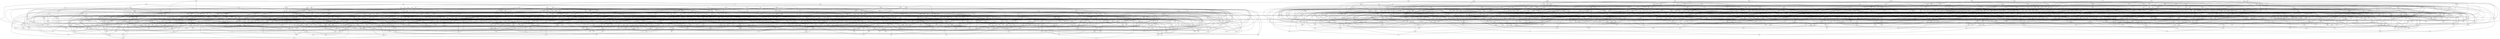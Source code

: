 graph {
  tcz -- pxv;
  tcz -- krd;
  tcz -- hrx;
  tcz -- pjb;
  mhp -- xpt;
  mhp -- xsf;
  mhp -- vpm;
  mhp -- djh;
  mhp -- vkv;
  mhp -- csf;
  bzl -- bdh;
  bzl -- bsf;
  bzl -- ght;
  bzl -- fgk;
  bzl -- fvv;
  btv -- jcg;
  btv -- csq;
  btv -- bjv;
  btv -- xbh;
  dtq -- cgf;
  dtq -- ktq;
  dtq -- ksn;
  dtq -- qtx;
  fzc -- rjs;
  fzc -- mxz;
  fzc -- hfn;
  fzc -- cbd;
  fzc -- dhm;
  hlk -- bvp;
  hlk -- gnj;
  hlk -- dqv;
  hlk -- mpd;
  gfx -- lhx;
  gfx -- xzc;
  gfx -- cfc;
  gfx -- hkp;
  vhs -- djx;
  vhs -- zfs;
  vhs -- njz;
  vhs -- lrf;
  bgm -- fmf;
  bgm -- xpk;
  bgm -- kvd;
  bgm -- nhz;
  bgm -- zpj;
  snt -- khj;
  snt -- tlq;
  snt -- hhq;
  snt -- cxn;
  snt -- cnt;
  snt -- djv;
  qsq -- mtg;
  qsq -- jhm;
  qsq -- qrq;
  qsq -- jcd;
  jnj -- znc;
  jnj -- plv;
  jnj -- xpt;
  jnj -- kpq;
  hsx -- pct;
  hsx -- rpm;
  hsx -- vgl;
  hsx -- rfm;
  hsx -- mmx;
  pzp -- jmq;
  pzp -- vgd;
  pzp -- kjc;
  pzp -- snq;
  pzp -- lxr;
  pzp -- ccx;
  zqf -- tpk;
  zqf -- bvn;
  zqf -- vgb;
  zqf -- crd;
  zqf -- lgl;
  zqf -- ncr;
  phs -- bvp;
  phs -- bkq;
  phs -- qbb;
  phs -- hjb;
  kzn -- hmj;
  kzn -- hbf;
  kzn -- kkm;
  kzn -- bxd;
  zll -- qqv;
  zll -- pdz;
  zll -- xrj;
  zll -- vns;
  bnn -- frf;
  bnn -- jks;
  bnn -- kds;
  bnn -- kqb;
  bnn -- hxj;
  czv -- ztc;
  czv -- pvm;
  czv -- pjs;
  czv -- hlg;
  hrr -- chs;
  hrr -- qlh;
  hrr -- dmd;
  hrr -- fpc;
  hrr -- dml;
  llb -- mxg;
  llb -- fsm;
  llb -- lxn;
  llb -- bld;
  tmd -- cvm;
  tmd -- jcv;
  tmd -- qkt;
  tmd -- vkb;
  lqd -- cff;
  lqd -- qxd;
  lqd -- gqt;
  lqd -- mkr;
  xdq -- fhz;
  xdq -- ssx;
  xdq -- cff;
  xdq -- ztp;
  xdq -- hvk;
  fhz -- lqg;
  fhz -- bzz;
  fhz -- rpp;
  fhz -- ngn;
  gkq -- pfd;
  gkq -- xrq;
  gkq -- qbl;
  gkq -- frs;
  gkq -- kqh;
  gkq -- vns;
  jsr -- rmp;
  jsr -- vgs;
  jsr -- glj;
  jsr -- jmx;
  nqq -- lmc;
  nqq -- zfv;
  nqq -- vhr;
  nqq -- gqs;
  nqq -- jnp;
  nqq -- qvr;
  qlx -- tgp;
  qlx -- dvk;
  qlx -- xgx;
  qlx -- khb;
  qlx -- zxx;
  pgk -- vdj;
  pgk -- xkv;
  pgk -- nll;
  pgk -- qmf;
  cxr -- bsh;
  cxr -- vcb;
  cxr -- cvs;
  cxr -- lbt;
  vxf -- dkl;
  vxf -- ggq;
  vxf -- dqd;
  vxf -- vhc;
  vxf -- hvb;
  frf -- bbb;
  frf -- fpr;
  frf -- kxr;
  mkc -- jxd;
  mkc -- hqp;
  mkc -- qqr;
  mkc -- mlv;
  mkc -- gxv;
  mkc -- zdk;
  tpk -- bkm;
  tpk -- fdl;
  tpk -- lfv;
  hxq -- hhq;
  hxq -- ftl;
  hxq -- vmf;
  hxq -- kkp;
  qss -- gss;
  qss -- slv;
  qss -- ptk;
  qss -- jts;
  gpb -- zfl;
  gpb -- mfh;
  gpb -- mmx;
  gpb -- gcd;
  gcs -- ggq;
  gcs -- fvk;
  gcs -- bfb;
  gcs -- tvz;
  pxx -- vpp;
  pxx -- bvm;
  pxx -- qtg;
  pxx -- qkf;
  pxx -- zqg;
  jrg -- gbc;
  jrg -- nsb;
  jrg -- dgm;
  jrg -- xjc;
  mdx -- jln;
  mdx -- gkd;
  mdx -- jkx;
  mdx -- qqt;
  cqd -- frn;
  cqd -- blt;
  cqd -- knh;
  cqd -- mvz;
  rtb -- mqx;
  rtb -- mqj;
  rtb -- mzq;
  rtb -- jcs;
  dxz -- mnc;
  dxz -- ndq;
  dxz -- tjx;
  dxz -- rhc;
  dxz -- kzp;
  fbv -- gss;
  fbv -- tfq;
  fbv -- npv;
  fbv -- ftn;
  ckp -- nqh;
  ckp -- mnk;
  ckp -- sgs;
  ckp -- ljk;
  ckp -- bvg;
  qbf -- ddx;
  qbf -- vkd;
  qbf -- ncg;
  qbf -- jxx;
  jmq -- mxc;
  jmq -- ncd;
  jmq -- knd;
  jmq -- tjb;
  bcv -- zjx;
  bcv -- vxd;
  bcv -- lgj;
  bcv -- npg;
  zgx -- zmm;
  zgx -- mht;
  zgx -- gmv;
  zgx -- zgn;
  jrz -- msm;
  jrz -- tgp;
  jrz -- pqm;
  jrz -- vmv;
  jrz -- ffg;
  mbn -- zkp;
  mbn -- brp;
  mbn -- mtf;
  mbn -- hlg;
  nnr -- jcg;
  nnr -- rhs;
  nnr -- cvg;
  nnr -- rdj;
  qkn -- nhm;
  qkn -- ccv;
  qkn -- jsj;
  qkn -- qhq;
  hmj -- tqs;
  hmj -- gjv;
  hmj -- pkl;
  bvp -- ccv;
  bvp -- qtp;
  chs -- rgl;
  chs -- gzl;
  chs -- gqs;
  kbf -- nlm;
  kbf -- rjl;
  kbf -- gnj;
  kbf -- jkv;
  jln -- blc;
  jln -- qqt;
  jln -- pcb;
  vhz -- bvb;
  vhz -- tbj;
  vhz -- qkt;
  vhz -- fvv;
  vvm -- lgp;
  vvm -- vtn;
  vvm -- qkt;
  vvm -- djc;
  bmc -- xgv;
  bmc -- ksn;
  bmc -- jjv;
  bmc -- hdl;
  gbc -- rbr;
  gbc -- ggh;
  gbc -- qdt;
  djx -- mxg;
  djx -- vql;
  djx -- ptp;
  djx -- nbv;
  jkt -- hdk;
  jkt -- hvq;
  jkt -- qvx;
  jkt -- kcq;
  ldz -- cfj;
  ldz -- mfs;
  ldz -- knp;
  ldz -- mpn;
  ghp -- zkj;
  ghp -- vfv;
  ghp -- ppr;
  ghp -- hgd;
  ghp -- tcl;
  jsf -- jxd;
  jsf -- slv;
  jsf -- nnl;
  jsf -- sdz;
  jsf -- lnp;
  crn -- vfx;
  crn -- glj;
  crn -- kmk;
  crn -- mps;
  qpp -- zdx;
  qpp -- pzg;
  qpp -- msm;
  qpp -- kkp;
  gsx -- bhk;
  gsx -- mfh;
  gsx -- tjl;
  gsx -- jqq;
  btp -- nml;
  btp -- bbr;
  btp -- bvm;
  btp -- kgl;
  dpq -- fdc;
  dpq -- zzs;
  dpq -- slt;
  dpq -- jph;
  zmb -- ddx;
  zmb -- knb;
  zmb -- ncg;
  zmb -- gfz;
  zmb -- kpq;
  zmb -- gxl;
  kfc -- nlr;
  kfc -- msm;
  kfc -- ffg;
  kfc -- xrj;
  ngc -- ddx;
  ngc -- xzn;
  ngc -- ztj;
  ngc -- mgg;
  mcb -- jxp;
  mcb -- fjp;
  mcb -- bgb;
  mcb -- csf;
  mcb -- jxx;
  cbk -- qjr;
  cbk -- ksn;
  cbk -- hkt;
  cbk -- mpn;
  gdx -- pdp;
  gdx -- jhm;
  gdx -- qbz;
  gdx -- rxl;
  gdx -- ljk;
  ppm -- zrn;
  ppm -- zqx;
  ppm -- gxb;
  ppm -- cbj;
  ntn -- cxk;
  ntn -- jns;
  ntn -- fjp;
  ntn -- fjx;
  gfb -- kgc;
  gfb -- zdb;
  gfb -- chk;
  gfb -- lgl;
  mpt -- vcl;
  mpt -- qcl;
  mpt -- hkp;
  mpt -- qgm;
  lqg -- fzn;
  lqg -- qvp;
  lqg -- hmx;
  hxh -- sdq;
  hxh -- xdb;
  hxh -- rgz;
  hxh -- nxx;
  mhj -- pbb;
  mhj -- zfl;
  mhj -- gzx;
  mhj -- csl;
  bmq -- lgn;
  bmq -- qlj;
  bmq -- vls;
  bmq -- vns;
  pbx -- rpp;
  pbx -- qxd;
  pbx -- ccv;
  pbx -- mmx;
  bhk -- vjk;
  bhk -- jfg;
  bhk -- bqv;
  bhk -- xph;
  bhk -- mpd;
  bhk -- bzm;
  fzn -- bll;
  fzn -- fkc;
  fzn -- fmv;
  bgt -- gvf;
  bgt -- hkf;
  bgt -- vrk;
  bgt -- kzj;
  hrc -- rtd;
  hrc -- nck;
  hrc -- jkn;
  hrc -- lfq;
  hrc -- pfc;
  nbt -- sgc;
  nbt -- dzd;
  nbt -- rgf;
  nbt -- kzj;
  cpv -- bmx;
  cpv -- hzh;
  cpv -- mfh;
  cpv -- fkc;
  cpv -- qtv;
  pfd -- mcm;
  pfd -- dxk;
  pfd -- vsz;
  qll -- xhd;
  qll -- flf;
  qll -- dsd;
  qll -- hmv;
  bll -- ltr;
  bll -- xtz;
  bll -- fqj;
  bll -- xjd;
  tnz -- lxf;
  tnz -- kxk;
  tnz -- pzh;
  tnz -- pnc;
  hbf -- hbn;
  hbf -- rgc;
  hbf -- fkf;
  mnp -- hbg;
  mnp -- hsg;
  mnp -- pbs;
  mnp -- fqr;
  mnp -- gkj;
  sgc -- grj;
  sgc -- zjn;
  sgc -- cml;
  vmq -- hnz;
  vmq -- cxp;
  vmq -- trs;
  vmq -- zth;
  drz -- slp;
  drz -- tbf;
  drz -- gmh;
  drz -- fff;
  xxq -- cbx;
  xxq -- ddh;
  xxq -- hqq;
  xxq -- dzg;
  rjv -- glh;
  rjv -- bvn;
  rjv -- kfr;
  rjv -- xzx;
  zxj -- gzl;
  zxj -- qsr;
  zxj -- dvm;
  zxj -- vgf;
  zxj -- lzr;
  sck -- vjk;
  sck -- qqf;
  sck -- pmp;
  sck -- hqq;
  ltg -- vql;
  ltg -- flf;
  ltg -- jsj;
  ltg -- pvm;
  qfx -- hhq;
  qfx -- xxc;
  qfx -- kxp;
  qfx -- ngv;
  mnc -- gqn;
  mnc -- ghm;
  mnc -- qzx;
  mnc -- hlg;
  gbq -- htt;
  gbq -- fqv;
  gbq -- tdd;
  gbq -- mjt;
  xmx -- pqc;
  xmx -- khg;
  xmx -- nkk;
  xmx -- ksk;
  fzp -- vhr;
  fzp -- vfc;
  fzp -- cvg;
  fzp -- lzh;
  pxv -- mlm;
  pxv -- mtz;
  pxv -- mlj;
  cmz -- qdg;
  cmz -- rgp;
  cmz -- rjl;
  cmz -- hgs;
  cmz -- fjn;
  lfj -- zxh;
  lfj -- pzg;
  lfj -- qdr;
  lfj -- tqj;
  lfj -- bkx;
  rbl -- xld;
  rbl -- nhm;
  rbl -- gmq;
  rbl -- qhp;
  rbl -- mdl;
  mrh -- pns;
  mrh -- ghr;
  mrh -- gqb;
  mrh -- npg;
  ghs -- rvx;
  ghs -- bql;
  ghs -- nkj;
  ghs -- kpp;
  ghs -- rdj;
  ghs -- rts;
  vzs -- xsf;
  vzs -- mdl;
  vzs -- xnj;
  vzs -- pxr;
  glr -- lhx;
  glr -- lpj;
  glr -- vgl;
  glr -- bzm;
  fnx -- kpf;
  fnx -- qzf;
  fnx -- dmf;
  fnx -- zmq;
  sbr -- lkr;
  sbr -- lzn;
  sbr -- pzh;
  sbr -- xjr;
  mtg -- gss;
  mtg -- pgx;
  mtg -- kxp;
  rgl -- rlj;
  rgl -- pqp;
  rgl -- zhl;
  jxd -- dqp;
  jxd -- fhd;
  cgf -- zfl;
  cgf -- dfv;
  cgf -- kzp;
  kgc -- vjn;
  kgc -- tts;
  kgc -- jph;
  dcl -- bql;
  dcl -- zfr;
  dcl -- cfc;
  dcl -- xrd;
  mxg -- zvf;
  mxg -- zlq;
  lxg -- tvs;
  lxg -- dsl;
  lxg -- djh;
  lxg -- cqh;
  lxg -- kjq;
  fjf -- kbt;
  fjf -- lzj;
  fjf -- slf;
  fjf -- hvk;
  tch -- lkr;
  tch -- dxv;
  tch -- vqs;
  tch -- zdt;
  vlf -- cmq;
  vlf -- fjz;
  vlf -- tfk;
  vlf -- bnl;
  grb -- sdd;
  grb -- pkv;
  grb -- txt;
  grb -- flc;
  glh -- szp;
  glh -- gvx;
  glh -- dgh;
  glh -- xmq;
  glh -- vvd;
  xqg -- tfq;
  xqg -- nsk;
  xqg -- hqp;
  xqg -- pnf;
  vgd -- lmc;
  vgd -- lnd;
  vgd -- zvd;
  vgd -- sjd;
  vgd -- txt;
  vgd -- djp;
  vgd -- zdc;
  zpd -- zxh;
  zpd -- rgg;
  zpd -- fvk;
  zpd -- bnd;
  vfx -- gzg;
  vfx -- mrx;
  vfx -- nbv;
  vfx -- ndd;
  khj -- zfh;
  khj -- qfb;
  khj -- cjr;
  khj -- bfv;
  grr -- pmj;
  grr -- clb;
  grr -- zmq;
  grr -- fqs;
  fql -- hcd;
  fql -- rnt;
  fql -- tmt;
  fql -- jtl;
  plj -- tnt;
  plj -- fvv;
  plj -- zkv;
  plj -- trk;
  bvn -- bgp;
  bvn -- tfj;
  slp -- zds;
  slp -- cqh;
  slp -- vgq;
  khf -- qbh;
  khf -- mlm;
  khf -- xqh;
  khf -- kxk;
  ttl -- xbd;
  ttl -- mtb;
  ttl -- xng;
  ttl -- ggl;
  ttl -- nkj;
  ttl -- zgq;
  ttl -- hmx;
  kvq -- zfl;
  kvq -- htq;
  kvq -- fqx;
  kvq -- qgm;
  nps -- fcl;
  nps -- ccl;
  nps -- qgg;
  nps -- mlk;
  bkk -- cdf;
  bkk -- knj;
  bkk -- zmq;
  bkk -- btk;
  ftv -- knd;
  ftv -- jdt;
  ftv -- jcr;
  ftv -- jhc;
  gcb -- dnj;
  gcb -- mlz;
  gcb -- xrc;
  gcb -- lfm;
  rbc -- qsr;
  rbc -- qgt;
  rbc -- sjd;
  rbc -- mjp;
  rbc -- vnl;
  pbb -- rph;
  pbb -- fgf;
  pbb -- tql;
  trz -- hlc;
  trz -- snr;
  trz -- rxl;
  trz -- mbg;
  gss -- lbt;
  ssx -- lkj;
  ssx -- sdp;
  ssx -- xsj;
  ssx -- gqb;
  gjb -- vjp;
  gjb -- xkk;
  gjb -- rvx;
  gjb -- jxk;
  gjb -- fjx;
  kxd -- hgq;
  kxd -- bpq;
  kxd -- pbz;
  kxd -- zrb;
  tjr -- xsx;
  tjr -- pgn;
  tjr -- dfd;
  tjr -- sql;
  pms -- cts;
  pms -- qsr;
  pms -- zvf;
  pms -- bgd;
  pms -- tcc;
  cmq -- dfz;
  cmq -- bfk;
  cmq -- nhb;
  ftr -- vsh;
  ftr -- fqh;
  ftr -- qtx;
  ftr -- vgq;
  ftr -- ljf;
  gdf -- rtd;
  gdf -- jks;
  gdf -- cpc;
  gdf -- tlg;
  gdf -- jcs;
  ddx -- bxl;
  ddx -- pkv;
  ddx -- xql;
  ddx -- jrt;
  pmj -- dxk;
  pmj -- bfd;
  pmj -- jdg;
  pbh -- lnn;
  pbh -- zhx;
  pbh -- hxf;
  pbh -- bft;
  tsz -- rtd;
  tsz -- vln;
  tsz -- fgk;
  tsz -- dpz;
  tsz -- ggg;
  hjl -- xrq;
  hjl -- bjd;
  hjl -- ckg;
  hjl -- frs;
  kkh -- ptk;
  kkh -- tfc;
  kkh -- vhc;
  kkh -- xqr;
  lnn -- fhh;
  lnn -- jsm;
  lnn -- hxj;
  kjp -- vmf;
  kjp -- dzf;
  kjp -- cdf;
  kjp -- pgn;
  kjp -- prz;
  kjp -- vtn;
  kjp -- mzx;
  hgq -- xxg;
  hgq -- hjh;
  hgq -- xvv;
  hgq -- jqj;
  hgq -- jmm;
  dkl -- gbt;
  dkl -- jcv;
  dkl -- dgc;
  cxk -- pvq;
  cxk -- dsd;
  cxk -- bqh;
  vrf -- cdf;
  vrf -- cph;
  vrf -- jph;
  vrf -- jts;
  khq -- xxg;
  khq -- jsm;
  khq -- fgt;
  khq -- kcb;
  hbn -- crm;
  hbn -- tjx;
  hbn -- gqs;
  hbn -- ntr;
  jxb -- ztj;
  jxb -- ntt;
  jxb -- cqh;
  jxb -- zgn;
  xhd -- ggn;
  xhd -- gbx;
  xhd -- xpj;
  xhd -- vnl;
  gvn -- ndq;
  gvn -- fcl;
  gvn -- vpm;
  gvn -- flc;
  qcm -- qzm;
  qcm -- jcl;
  qcm -- brv;
  qcm -- rgd;
  fmf -- vsh;
  fmf -- rrb;
  fmf -- qhp;
  jjd -- srl;
  jjd -- gvx;
  jjd -- fqr;
  jjd -- qhv;
  qbh -- mpp;
  qbh -- kqh;
  qbh -- vls;
  qbh -- npx;
  qbh -- rrh;
  vtb -- jcz;
  vtb -- kqp;
  vtb -- slt;
  vtb -- vrb;
  zrn -- zdx;
  zrn -- hkc;
  zrn -- qgv;
  zrn -- fvv;
  lbg -- xgv;
  lbg -- hvf;
  lbg -- rdj;
  lbg -- csf;
  rfd -- hhq;
  rfd -- vmv;
  rfd -- dqp;
  rfd -- vrr;
  gts -- lgp;
  gts -- vkr;
  gts -- fgk;
  gts -- zpn;
  vjp -- dvm;
  vjp -- jrr;
  vjp -- mtb;
  ggq -- fpr;
  ggq -- bqb;
  szp -- nrr;
  szp -- lqk;
  szp -- sgs;
  zfl -- qzx;
  zfl -- qxd;
  zfl -- cgq;
  zfl -- jxk;
  zfl -- njz;
  zfl -- fkh;
  plm -- lkf;
  plm -- qlh;
  plm -- jrr;
  plm -- tkx;
  plm -- dvn;
  plm -- mks;
  gqh -- pvq;
  gqh -- grq;
  gqh -- nrc;
  gqh -- snb;
  pfk -- hfn;
  pfk -- kxp;
  pfk -- xjc;
  pfk -- qqt;
  pfk -- xhv;
  cff -- lkf;
  cff -- kkl;
  cff -- klt;
  cff -- kmk;
  dbb -- nrr;
  dbb -- tnt;
  dbb -- blf;
  dbb -- nmk;
  bxl -- rgc;
  bxl -- rpm;
  bxl -- mhc;
  bsh -- jcz;
  bsh -- sdq;
  bsh -- dgh;
  bsh -- vns;
  bsh -- tpj;
  vjk -- gzl;
  vjk -- mjb;
  rlj -- lrr;
  rlj -- tjb;
  rlj -- zmm;
  rlj -- mps;
  ztc -- zrx;
  ztc -- bql;
  ztc -- hks;
  cbx -- nml;
  cbx -- csc;
  cbx -- xjc;
  cbx -- djr;
  lpg -- nrg;
  lpg -- fvb;
  lpg -- psr;
  lpg -- jmm;
  lpg -- pqb;
  lfs -- pns;
  lfs -- dvm;
  lfs -- ptp;
  lfs -- vch;
  zjb -- fnm;
  zjb -- jcl;
  zjb -- hks;
  zjb -- slq;
  rph -- hnz;
  rph -- sdd;
  rph -- xph;
  knb -- vgs;
  knb -- zpv;
  knb -- vxd;
  qqq -- xld;
  qqq -- tnr;
  qqq -- fgm;
  qqq -- lcj;
  qqq -- pkl;
  sbz -- qgt;
  sbz -- zqm;
  sbz -- zbp;
  sbz -- mjp;
  sbz -- cfm;
  sbz -- hkp;
  vgb -- lml;
  vgb -- jjl;
  vgb -- djr;
  flg -- xcr;
  flg -- vdj;
  flg -- crd;
  flg -- pdz;
  txv -- jsg;
  txv -- cxq;
  txv -- ptg;
  txv -- xrc;
  txv -- rkt;
  vpp -- rxr;
  vpp -- bkp;
  vpp -- tfz;
  cts -- pqc;
  cts -- rhm;
  cts -- ssf;
  kfr -- ftl;
  kfr -- khl;
  kfr -- nld;
  kfr -- xsk;
  kfr -- mlv;
  kfr -- pnv;
  vnv -- vln;
  vnv -- xgx;
  vnv -- kds;
  vnv -- tvd;
  lrr -- xpr;
  lrr -- fnk;
  lrr -- xmf;
  rxr -- dnj;
  rxr -- rvv;
  rxr -- kkp;
  zfh -- sfr;
  zfh -- hsg;
  zfh -- mjt;
  zfh -- qqt;
  tlq -- zhx;
  tlq -- sgm;
  tlq -- ghd;
  ttr -- ptg;
  ttr -- zzv;
  ttr -- qqr;
  ttr -- lbc;
  mlp -- qzf;
  mlp -- crd;
  mlp -- lmq;
  mlp -- jcv;
  mlp -- srf;
  mlp -- zgd;
  zkj -- zzs;
  zkj -- pjb;
  zkj -- lbx;
  zkj -- gcl;
  zkj -- rnl;
  dfz -- fsm;
  dfz -- hnh;
  dfz -- crf;
  dfz -- lxr;
  dfz -- hlm;
  sqr -- knp;
  sqr -- klt;
  sqr -- mst;
  sqr -- cpr;
  dnj -- scx;
  dnj -- gnm;
  dnj -- cld;
  gqn -- cvg;
  gqn -- mgg;
  gqn -- hjq;
  zsm -- vdh;
  zsm -- lbx;
  zsm -- fbk;
  zsm -- mbg;
  mcm -- hcd;
  mcm -- bpq;
  mcm -- nff;
  lkf -- vcl;
  lkf -- hkt;
  dxk -- gvx;
  dxk -- lqk;
  zcr -- pkz;
  zcr -- kbt;
  zcr -- bnq;
  zcr -- cvg;
  nrg -- kpf;
  nrg -- qnb;
  nrg -- pfc;
  nlr -- ksb;
  nlr -- vrb;
  nlr -- dnb;
  zhr -- svm;
  zhr -- jzv;
  zhr -- kqr;
  zhr -- zrb;
  bmx -- rgc;
  bmx -- qjr;
  bmx -- rcf;
  bmx -- ljf;
  pgm -- rhv;
  pgm -- jcl;
  pgm -- jhz;
  pgm -- fkf;
  vql -- fjm;
  vql -- pfs;
  slv -- lkq;
  slv -- rjm;
  slv -- hxf;
  nrr -- qkb;
  nrr -- vgm;
  fsm -- grj;
  fsm -- kpp;
  xrq -- xxc;
  xrq -- rxb;
  xrq -- vtn;
  zkp -- lnk;
  zkp -- njl;
  zkp -- jrr;
  hmt -- dtp;
  hmt -- skm;
  hmt -- mlz;
  hmt -- rkt;
  hmt -- gmb;
  cnn -- bfh;
  cnn -- rnt;
  cnn -- mhg;
  cnn -- lvx;
  njn -- vtn;
  njn -- khb;
  njn -- jcd;
  njn -- ksv;
  vmk -- ccv;
  vmk -- llt;
  vmk -- xtz;
  vmk -- jtq;
  vmk -- drh;
  jsg -- jnd;
  jsg -- mhs;
  jsg -- zmd;
  jsg -- fvq;
  bhd -- dpv;
  bhd -- stn;
  bhd -- pss;
  bhd -- gnz;
  bhd -- djp;
  gzl -- jfj;
  gzl -- fvr;
  kjc -- csq;
  kjc -- mtb;
  kjc -- khv;
  kjc -- npg;
  gqv -- hcd;
  gqv -- cpb;
  gqv -- bqc;
  gqv -- hxf;
  jfg -- zjx;
  jfg -- vgs;
  jfg -- txj;
  jfg -- kdj;
  jfg -- khv;
  bcq -- kzx;
  bcq -- bfb;
  bcq -- rlx;
  bcq -- dhh;
  xcr -- rbr;
  xcr -- fjc;
  xcr -- xxx;
  vvt -- tmg;
  vvt -- snj;
  vvt -- svm;
  vvt -- xcq;
  rtg -- xbn;
  rtg -- dvg;
  rtg -- mtx;
  rtg -- mcd;
  fhv -- sqd;
  fhv -- cvm;
  fhv -- mhg;
  fhv -- vmx;
  xkk -- trs;
  xkk -- knp;
  xkk -- dlv;
  xkk -- xdx;
  xkk -- pkc;
  qkk -- ccs;
  qkk -- hkp;
  qkk -- gfk;
  qkk -- lzr;
  dpv -- dbs;
  dpv -- xgv;
  dpv -- jck;
  dpv -- zxs;
  frn -- ksb;
  frn -- qxx;
  frn -- sdj;
  sqp -- fpq;
  sqp -- tbj;
  sqp -- dhm;
  sqp -- zcn;
  lvn -- nnl;
  lvn -- mqj;
  lvn -- mpp;
  lvn -- zdt;
  lvn -- fjc;
  mqm -- dnm;
  mqm -- gjv;
  mqm -- htx;
  mqm -- ntr;
  tvs -- trg;
  tvs -- bgd;
  tvs -- fkh;
  tvs -- rqd;
  tbf -- rpt;
  tbf -- ncj;
  tbf -- nsq;
  szc -- xzc;
  szc -- zxs;
  szc -- tpl;
  szc -- lgj;
  nmn -- pvd;
  nmn -- pbz;
  nmn -- mzq;
  nmn -- gcl;
  tnp -- fcl;
  tnp -- srz;
  tnp -- tkx;
  tnp -- gcd;
  bgp -- tdd;
  bgp -- jph;
  bgp -- rnt;
  bgp -- zlp;
  rgc -- gfk;
  rgc -- xsj;
  pzs -- pll;
  pzs -- npv;
  pzs -- hqp;
  pzs -- tvb;
  rtd -- dgm;
  rtd -- ksv;
  rtd -- vkb;
  pct -- gcg;
  pct -- lvv;
  pct -- nkk;
  fdx -- lkr;
  fdx -- nmm;
  fdx -- sjf;
  fdx -- zpn;
  xqk -- pmp;
  xqk -- jck;
  xqk -- hkf;
  xqk -- fzt;
  mfk -- jzv;
  mfk -- cqm;
  mfk -- tcg;
  mfk -- fpk;
  txc -- hdk;
  txc -- bvl;
  txc -- fcd;
  txc -- mlk;
  txc -- pkl;
  znc -- bjp;
  znc -- bpf;
  znc -- kpc;
  xdc -- qtg;
  xdc -- llk;
  xdc -- xjc;
  xdc -- nff;
  mjb -- xsh;
  mjb -- qtq;
  mjb -- dml;
  bdh -- skm;
  bdh -- gcr;
  bdh -- bnd;
  szk -- rls;
  szk -- tgv;
  szk -- hvz;
  szk -- kmk;
  szk -- bcs;
  sfh -- ksb;
  sfh -- fgb;
  sfh -- fvq;
  sfh -- hkc;
  sfh -- qfk;
  fgf -- fvf;
  fgf -- slf;
  fgf -- qvt;
  mqx -- pbz;
  mqx -- zmq;
  mqx -- qkt;
  qgk -- gvx;
  qgk -- fgt;
  qgk -- brn;
  qgk -- dxv;
  qgk -- qlm;
  rjs -- mzz;
  rjs -- bdl;
  rjs -- qxt;
  rjs -- cgr;
  pll -- svm;
  pll -- dtp;
  pll -- pdq;
  pll -- lvj;
  nnl -- tpv;
  nnl -- njx;
  zdb -- fsc;
  zdb -- lvf;
  zdb -- qxh;
  hmb -- fbq;
  hmb -- psn;
  hmb -- sld;
  hmb -- pzh;
  csg -- lcs;
  csg -- pbs;
  csg -- mcd;
  csg -- pqb;
  hhq -- sdj;
  mzz -- hkc;
  mzz -- mgm;
  mzz -- qhv;
  zrx -- tnr;
  zrx -- zxv;
  zrx -- drh;
  zrx -- lbz;
  sxr -- gdn;
  sxr -- qdr;
  sxr -- mjt;
  sxr -- mtx;
  tmg -- clb;
  tmg -- lxf;
  tmg -- cdh;
  tmg -- mbg;
  mqj -- knh;
  mqj -- pdz;
  kfd -- jct;
  kfd -- vhc;
  kfd -- tfz;
  kfd -- jgt;
  lmc -- llv;
  lmc -- qjg;
  bsf -- cvs;
  bsf -- tvd;
  bsf -- zch;
  cxq -- nsb;
  cxq -- vhc;
  cxq -- zpl;
  cxq -- czd;
  stn -- trg;
  stn -- srz;
  stn -- jmx;
  stn -- mnr;
  tfj -- rgz;
  tfj -- qxh;
  tfj -- lbt;
  cvp -- glj;
  cvp -- psv;
  cvp -- mbp;
  cvp -- zdc;
  cvp -- cml;
  fjz -- psv;
  fjz -- jdt;
  fjz -- sjx;
  fjz -- fjn;
  hdk -- ccv;
  hdk -- slf;
  hdk -- xsh;
  nlv -- tqs;
  nlv -- bcg;
  nlv -- lvv;
  nlv -- cbb;
  pzq -- zdx;
  pzq -- csk;
  pzq -- dmf;
  pzq -- mrj;
  pzq -- rnt;
  ftl -- pfc;
  ftl -- psb;
  rmp -- nvf;
  rmp -- ntr;
  rmp -- lsf;
  cfj -- rhc;
  cfj -- grk;
  cfj -- pxr;
  ptk -- zsp;
  ptk -- csk;
  ptk -- cpm;
  ktq -- jtz;
  ktq -- ncj;
  ktq -- tpt;
  ktq -- tzn;
  qjd -- fqh;
  qjd -- qtd;
  qjd -- bgb;
  qjd -- ndd;
  txq -- bcb;
  txq -- dlv;
  txq -- mbp;
  txq -- lsf;
  qhk -- rgg;
  qhk -- tgp;
  qhk -- sjf;
  qhk -- xqh;
  qhk -- dhh;
  hlc -- pdp;
  hlc -- kmq;
  hlc -- qxx;
  pvq -- ncm;
  pvq -- qjr;
  pvq -- hnz;
  pvq -- kkt;
  pvq -- krg;
  gdn -- ksb;
  gdn -- cdf;
  gdn -- nmm;
  vjn -- tdd;
  vjn -- smd;
  vjn -- ltv;
  jcz -- dzf;
  jcz -- brh;
  jcz -- nrn;
  ndp -- gqs;
  ndp -- gfk;
  ndp -- xnm;
  ndp -- rgf;
  bcb -- tfk;
  bcb -- bfk;
  bcb -- vgf;
  bcb -- krg;
  bcb -- stk;
  grj -- fvf;
  grj -- jrr;
  ghm -- qtd;
  ghm -- gst;
  ghm -- rcf;
  lgp -- ncf;
  lgp -- rnl;
  vsh -- pdt;
  vsh -- rgd;
  zxh -- pdp;
  zxh -- bfv;
  ksb -- nmc;
  vfh -- srf;
  vfh -- ngs;
  vfh -- qxt;
  vfh -- xsk;
  vfh -- cpm;
  vfh -- rcq;
  vfh -- csb;
  vfh -- mcd;
  znf -- tnt;
  znf -- xbn;
  znf -- jct;
  znf -- kqb;
  rhg -- glj;
  rhg -- tgv;
  rhg -- xsp;
  rhg -- ftf;
  sfr -- pvr;
  sfr -- bvb;
  sfr -- xbq;
  dqd -- zsp;
  dqd -- vkr;
  dqd -- nxj;
  nml -- cpb;
  nml -- jvd;
  xbd -- mfs;
  xbd -- rnx;
  xbd -- bpf;
  pkz -- vkd;
  pkz -- mkh;
  pkz -- krn;
  ncm -- jcr;
  ncm -- mjp;
  ncm -- jnp;
  gkd -- srl;
  gkd -- rkq;
  gkd -- jtl;
  mfx -- ptr;
  mfx -- hgk;
  mfx -- hxm;
  mfx -- hhv;
  bzz -- jcg;
  bzz -- dzd;
  bzz -- lrf;
  bzz -- cvc;
  qjr -- nnd;
  qjr -- tpt;
  qqf -- qsr;
  qqf -- kkl;
  qqf -- gzk;
  qqf -- dbf;
  dqk -- plz;
  dqk -- jnb;
  dqk -- khb;
  dqk -- fpk;
  dqk -- gkj;
  dqk -- qfk;
  plv -- kfx;
  plv -- nfq;
  plv -- hxm;
  fdc -- bct;
  fdc -- nld;
  fdc -- gcr;
  tfq -- npv;
  tfq -- gbt;
  tfq -- ljk;
  rgg -- ssj;
  rgg -- jkq;
  rgg -- jlv;
  rgg -- xrc;
  mpp -- cvs;
  mpp -- bqc;
  jnd -- lcs;
  jnd -- tfm;
  jnd -- mxm;
  lnk -- cnc;
  lnk -- snb;
  lnk -- gqb;
  xpt -- thv;
  xpt -- zjk;
  fmt -- nvs;
  fmt -- bjp;
  fmt -- rgp;
  fmt -- ncd;
  fmt -- ltr;
  blg -- cdf;
  blg -- lxf;
  blg -- gzb;
  blg -- rnl;
  blg -- vkj;
  tzl -- tfm;
  tzl -- lvj;
  tzl -- cbd;
  tzl -- fbk;
  tzl -- vkb;
  kmr -- bnx;
  kmr -- fzt;
  kmr -- nkk;
  kmr -- qtp;
  ggn -- frl;
  ggn -- vdg;
  ggn -- mnr;
  lkr -- cqm;
  dsl -- nvs;
  dsl -- bnx;
  dsl -- dlv;
  snj -- cqm;
  snj -- fdl;
  snj -- cfx;
  mfs -- nrc;
  mfs -- pvp;
  mfs -- nkk;
  qvn -- tnt;
  qvn -- lnp;
  qvn -- lrn;
  qvn -- zch;
  blt -- jpp;
  blt -- slx;
  blt -- qfk;
  zdx -- xbn;
  qzx -- zqm;
  qzx -- zjk;
  xsx -- kvn;
  xsx -- lkq;
  xsx -- hbl;
  rpm -- qtx;
  rpm -- lmf;
  nsb -- zdz;
  nsb -- fhd;
  hnz -- kfg;
  hnz -- khg;
  kcr -- zqx;
  kcr -- lcf;
  kcr -- btk;
  kcr -- xhv;
  sqd -- fvk;
  sqd -- kqq;
  sqd -- bfd;
  sqd -- hhk;
  sqd -- tfz;
  sqd -- mgm;
  sqd -- vmr;
  jks -- csc;
  jks -- jvd;
  qlh -- jhz;
  qlh -- qnm;
  qlh -- nkj;
  nqh -- fdl;
  nqh -- mzq;
  nqh -- bkx;
  npv -- jmv;
  npv -- zpg;
  vdj -- xxg;
  vdj -- kvx;
  zsp -- cln;
  zsp -- qxh;
  jnf -- zhx;
  jnf -- bbb;
  jnf -- cqm;
  jnf -- fqv;
  jnf -- smd;
  fzq -- cpc;
  fzq -- vgm;
  fzq -- cdh;
  fzq -- zpn;
  lgn -- hth;
  lgn -- khc;
  lgn -- vls;
  jpp -- csk;
  jpp -- ptg;
  jpp -- nrn;
  pns -- rls;
  pns -- btl;
  pns -- mgg;
  pns -- kdj;
  pns -- qdk;
  rpp -- fjx;
  rpp -- cnc;
  gnv -- jsm;
  gnv -- rkt;
  gnv -- sql;
  gnv -- cgp;
  gnv -- jcs;
  tbr -- fvk;
  tbr -- xlk;
  tbr -- jkx;
  tbr -- rrj;
  vcl -- lcm;
  vcl -- ngg;
  dbs -- kfg;
  dbs -- gnj;
  dbs -- gcd;
  qvk -- hzh;
  qvk -- gmf;
  qvk -- rfm;
  qvk -- pjs;
  dmc -- xpr;
  dmc -- jtz;
  dmc -- ggk;
  dmc -- pxf;
  pqc -- str;
  pqc -- zbh;
  tnt -- ftm;
  tnt -- xsk;
  nvs -- ptr;
  nvs -- dtm;
  nvs -- mjd;
  sgn -- vkx;
  sgn -- cln;
  sgn -- mlz;
  sgn -- bfv;
  sgn -- rqj;
  sgn -- rrh;
  sgn -- vkj;
  nck -- gbl;
  nck -- tsb;
  nck -- bxv;
  frg -- jsn;
  frg -- pnr;
  frg -- kpd;
  frg -- tkx;
  frg -- hlm;
  scx -- lml;
  scx -- ggg;
  scx -- mxm;
  rvx -- qpf;
  rvx -- zhl;
  rvx -- crz;
  rvx -- lrq;
  rvx -- bcs;
  blc -- bjd;
  blc -- rjm;
  blc -- tbj;
  blc -- dhg;
  fnm -- pkb;
  fnm -- hgk;
  fnm -- vtj;
  fnm -- fqx;
  jcg -- flc;
  xnl -- sdp;
  xnl -- xgq;
  xnl -- fkx;
  xnl -- rhm;
  ldm -- hrx;
  ldm -- pbs;
  ldm -- hth;
  ldm -- rpc;
  hvq -- snl;
  hvq -- jxp;
  hvq -- bcs;
  xgk -- cmv;
  xgk -- kqb;
  xgk -- nfh;
  xgk -- dzg;
  xpk -- ttp;
  xpk -- tcq;
  xpk -- cvg;
  szb -- ltk;
  szb -- lcs;
  szb -- gxb;
  szb -- kqr;
  nsk -- lzn;
  nsk -- nmk;
  nsk -- hbl;
  zfs -- jsn;
  zfs -- brv;
  zfs -- qdk;
  bdl -- rlg;
  bdl -- bpk;
  bdl -- pxb;
  zjx -- lpj;
  zjx -- jhz;
  zjx -- lvv;
  zjx -- csl;
  zjx -- kmk;
  zjx -- tzn;
  xbn -- psb;
  xbn -- vrr;
  xbn -- lvx;
  pzg -- mmt;
  pzg -- sjf;
  pzg -- pqb;
  vkd -- qfb;
  vkd -- grh;
  vkd -- fjp;
  vkd -- ngx;
  vkd -- pfh;
  vkd -- rts;
  krd -- blf;
  krd -- jcv;
  krd -- xrj;
  znb -- hjh;
  znb -- vfv;
  znb -- pnc;
  znb -- jdg;
  xxg -- qgr;
  xxg -- fpr;
  rhs -- ccl;
  rhs -- tcm;
  rhs -- hxx;
  rhs -- xnm;
  gnm -- vnc;
  gnm -- xmb;
  gnm -- jjl;
  mhs -- zdz;
  mhs -- vsz;
  mhs -- kqb;
  csk -- lbc;
  csk -- csm;
  hjh -- zqx;
  hjh -- cxn;
  fbq -- mfm;
  fbq -- tfc;
  fbq -- jkn;
  ndq -- gcg;
  ndq -- vdg;
  vfv -- hcd;
  vfv -- lcf;
  pgx -- trk;
  pgx -- btk;
  pgx -- pzh;
  ssj -- rkk;
  ssj -- lbx;
  ssj -- sxv;
  zqx -- qcd;
  zqx -- zhc;
  bbr -- bkm;
  bbr -- pvj;
  bbr -- ffg;
  bbr -- qkf;
  xgv -- kvd;
  xgv -- gmq;
  xgv -- prk;
  xgv -- bcg;
  psj -- xph;
  psj -- xbh;
  psj -- rfm;
  psj -- gcd;
  jkq -- svm;
  jkq -- rrq;
  jkq -- rvv;
  jkq -- mzq;
  kpf -- dss;
  kpf -- pgn;
  kpf -- hxj;
  hzh -- ccl;
  hzh -- rhv;
  hzh -- dvl;
  xld -- zhj;
  xld -- jhc;
  str -- jkv;
  str -- xmf;
  str -- xhh;
  str -- ksk;
  vjt -- knj;
  vjt -- dpz;
  vjt -- btk;
  vjt -- tvz;
  xcd -- dfv;
  xcd -- dsd;
  xcd -- cvc;
  xcd -- kjq;
  zzs -- jgt;
  zzs -- fjc;
  fvk -- mvz;
  fvk -- gfq;
  kfg -- jfj;
  kfg -- hkt;
  qsr -- knd;
  ptg -- mxz;
  ptg -- hrx;
  ptg -- lfv;
  zdz -- rkt;
  zdz -- ljk;
  zdz -- xbq;
  pdp -- cmv;
  grl -- vcb;
  grl -- dgm;
  grl -- kgv;
  grl -- jdg;
  vkr -- lnp;
  vkr -- vkb;
  dfv -- qvp;
  dfv -- jmj;
  dfv -- lkz;
  bkm -- ngv;
  bkm -- lbq;
  xxc -- tcg;
  xxc -- njx;
  kbt -- tlk;
  kbt -- fmv;
  hcd -- vkb;
  xvq -- vth;
  xvq -- cld;
  xvq -- nll;
  xvq -- zpg;
  sdq -- lsp;
  sdq -- djr;
  mxz -- gvq;
  mxz -- lsp;
  plz -- xzs;
  plz -- dgh;
  plz -- zkv;
  rzh -- lkq;
  rzh -- xkv;
  rzh -- lrn;
  rzh -- tbj;
  rzh -- dnb;
  rzh -- vvd;
  fhh -- cbj;
  fhh -- bqb;
  fhh -- rcq;
  bvm -- zmd;
  bvm -- psd;
  rnx -- flf;
  rnx -- xzn;
  rnx -- gmv;
  rnx -- zjn;
  hrx -- qmf;
  hrx -- mbg;
  vmf -- rlg;
  vmf -- lfm;
  vmf -- dzg;
  rbr -- jgt;
  rbr -- gjx;
  rbr -- rpc;
  rbr -- pxb;
  bqv -- hmr;
  bqv -- krq;
  bqv -- pdt;
  jfl -- fsc;
  jfl -- csc;
  jfl -- pdq;
  jfl -- mrj;
  kqp -- fqr;
  kqp -- psr;
  kqp -- vvd;
  dvm -- ntt;
  dvm -- dtm;
  kvx -- lcs;
  kvx -- jgt;
  kvx -- qcp;
  dzf -- kqb;
  dzf -- qkf;
  cxp -- lhx;
  cxp -- kcq;
  cxp -- hxm;
  gds -- ttp;
  gds -- hmr;
  gds -- xtl;
  gds -- pjv;
  gds -- lzh;
  fsc -- gzb;
  fsc -- nld;
  ltk -- dvg;
  ltk -- tcs;
  ltk -- czd;
  csq -- snq;
  csq -- vlr;
  qdg -- pkb;
  qdg -- ncd;
  qdg -- qtv;
  hfn -- dss;
  hfn -- khn;
  qxd -- khv;
  snq -- txj;
  snq -- fzt;
  cdf -- cpm;
  hvf -- dsd;
  hvf -- hjb;
  hvf -- rdj;
  csc -- qxf;
  lml -- qxf;
  lml -- xvz;
  vgs -- vdg;
  qpf -- brv;
  qpf -- xnj;
  qpf -- xmf;
  bvl -- jvv;
  bvl -- cvc;
  bvl -- drh;
  trs -- cbm;
  trs -- fqp;
  trs -- mst;
  lcs -- sjf;
  lcs -- cdh;
  lcs -- xjr;
  ggh -- dvk;
  ggh -- dzg;
  ggh -- zdk;
  gbx -- gzx;
  gbx -- xbh;
  gbx -- hvk;
  glj -- pvs;
  glj -- trf;
  xqd -- fff;
  xqd -- txt;
  xqd -- pkc;
  xqd -- fkf;
  zfv -- xzn;
  zfv -- rzt;
  zfv -- cvg;
  zfv -- nfx;
  zfv -- lbz;
  hst -- cjs;
  hst -- lrn;
  hst -- xgx;
  hst -- djv;
  hbg -- bct;
  hbg -- xcq;
  hbg -- bnd;
  pkb -- vpg;
  pkb -- rgd;
  gxb -- xzs;
  gxb -- qhv;
  bnx -- flf;
  bnx -- kdj;
  bnx -- pxr;
  cpc -- dhm;
  cpc -- hrd;
  knp -- mht;
  dmd -- hxx;
  dmd -- lpq;
  dmd -- tcc;
  kkl -- khv;
  kkl -- cbb;
  vkx -- chk;
  vkx -- qdr;
  vkx -- kcb;
  kqq -- cbd;
  kqq -- dxv;
  kqq -- sxv;
  klt -- kpc;
  klt -- lpq;
  klt -- krg;
  dvg -- psd;
  dvg -- bvg;
  lhx -- gqt;
  lhx -- cgq;
  fzk -- qgz;
  fzk -- lnd;
  fzk -- nfq;
  fzk -- vfg;
  fzk -- gjv;
  qgz -- hnh;
  qgz -- pfh;
  qgz -- cvf;
  qzf -- vth;
  qzf -- kvf;
  qzf -- khn;
  qzf -- qxf;
  zhx -- dmf;
  msm -- knh;
  msm -- spj;
  bql -- zpv;
  cvm -- qmf;
  cvm -- xmk;
  lpj -- pkc;
  lpj -- nsq;
  cbm -- njz;
  cbm -- dnm;
  cbm -- vkv;
  svm -- rmk;
  nhm -- gzk;
  nhm -- hvz;
  kmq -- ftm;
  kmq -- knj;
  kmq -- ncr;
  vlr -- rhf;
  vlr -- ghr;
  vlr -- lrq;
  zbh -- lvv;
  zbh -- dvn;
  zbh -- mpn;
  zbh -- trf;
  grq -- fsv;
  grq -- qtd;
  grq -- bgd;
  qfb -- bfb;
  qfb -- pjb;
  qfb -- knj;
  qfb -- xgx;
  qfb -- zxx;
  qfb -- mcd;
  crd -- vjv;
  crd -- vnc;
  crd -- zzv;
  qgt -- pqp;
  qgt -- brp;
  kgm -- mmt;
  kgm -- rlx;
  kgm -- mlv;
  kgm -- trk;
  kzb -- qvp;
  kzb -- fgm;
  kzb -- qhq;
  kzb -- ntr;
  kzx -- dfc;
  kzx -- fqs;
  kzx -- vrr;
  xdb -- bzg;
  xdb -- sfv;
  xdb -- kqr;
  gtp -- fnk;
  gtp -- tcm;
  gtp -- rgq;
  gtp -- tzn;
  gtp -- xdx;
  kqn -- vjv;
  kqn -- mnk;
  kqn -- mlv;
  kqn -- tvz;
  tfk -- pfs;
  tfk -- rcf;
  bkq -- xzn;
  bkq -- lrf;
  bkq -- jhc;
  fgb -- prz;
  fgb -- vls;
  fgb -- bqb;
  xsf -- cfc;
  xsf -- gmv;
  lkj -- fcl;
  lkj -- kpd;
  lkj -- pxf;
  cph -- bfb;
  cph -- mfm;
  cph -- sdz;
  cph -- fpt;
  gqt -- djt;
  gqt -- pjs;
  gqt -- xhh;
  kvd -- dnm;
  kvd -- qdk;
  dtp -- ghj;
  dtp -- rnt;
  lhz -- rxb;
  lhz -- nlh;
  lhz -- zgd;
  lhz -- sql;
  bfb -- jvd;
  zhj -- xvs;
  zhj -- jkv;
  zhj -- trf;
  bfk -- ltr;
  bfk -- prv;
  bfk -- npg;
  zqm -- ttp;
  zqm -- fjm;
  zqm -- kpc;
  tfm -- rgs;
  tfm -- vmr;
  zbp -- kcq;
  zbp -- pcs;
  zbp -- nhb;
  zbp -- pjv;
  jsm -- jts;
  xvs -- ksn;
  xvs -- sjd;
  xvs -- hlm;
  nrc -- lbk;
  nrc -- gvf;
  knh -- qnl;
  tdj -- frl;
  tdj -- qhp;
  tdj -- rjl;
  tdj -- zpv;
  kvn -- bkp;
  kvn -- qkb;
  kvn -- kvf;
  rhf -- ptp;
  rhf -- nfq;
  rhf -- bnl;
  rhf -- ntr;
  lvf -- bjc;
  lvf -- tts;
  lvf -- fxn;
  vpg -- lnd;
  vpg -- xgq;
  vpg -- hjb;
  vpg -- npl;
  bbm -- nlm;
  bbm -- fqp;
  bbm -- bxd;
  bbm -- vkv;
  mfm -- mmt;
  mfm -- vqs;
  mfm -- fqs;
  gzg -- bhg;
  gzg -- xsp;
  gzg -- vrk;
  gzg -- nfx;
  cgq -- zfr;
  cgq -- sdd;
  cgq -- clv;
  jzv -- nxx;
  jzv -- bvg;
  nvf -- rhv;
  nvf -- fpc;
  nvf -- mps;
  tgp -- dqp;
  tgp -- rqh;
  sdp -- xzn;
  sdp -- tcc;
  xzs -- jdf;
  xzs -- gjx;
  bjd -- tlg;
  bjd -- nfh;
  ccl -- lcm;
  ccl -- sjd;
  xpj -- srr;
  xpj -- ggk;
  xpj -- fkh;
  jfj -- ccs;
  jfj -- vfc;
  nhz -- xzc;
  nhz -- ltr;
  nhz -- hxx;
  dvk -- ppr;
  dvk -- fvv;
  dvk -- nfh;
  bnq -- pvp;
  bnq -- pzr;
  bnq -- hxm;
  rxb -- cgr;
  rxb -- nfh;
  rxb -- hjk;
  zlx -- pnr;
  zlx -- krq;
  zlx -- hvk;
  zlx -- csf;
  mvt -- jnb;
  mvt -- zch;
  mvt -- hqz;
  mvt -- cnt;
  gvq -- qkb;
  gvq -- bbb;
  gvq -- rsj;
  gvq -- jjl;
  gvq -- spj;
  gvq -- fpt;
  zfr -- xtl;
  zfr -- prx;
  zfr -- vnl;
  zfr -- lcj;
  bpq -- hqp;
  bpq -- sxv;
  gbl -- pzh;
  gbl -- hvm;
  gbl -- ghd;
  ccv -- qtd;
  ccv -- lrq;
  bct -- pvr;
  bct -- dfd;
  qvx -- cbh;
  qvx -- fkx;
  qvx -- qvt;
  zmd -- fnz;
  zmd -- vnd;
  fsv -- cnc;
  fsv -- pqj;
  fsv -- hhv;
  fsv -- kzj;
  lcm -- zmm;
  lcm -- cfm;
  lcm -- lsf;
  jmk -- gvf;
  jmk -- lfb;
  jmk -- stj;
  jmk -- csf;
  jns -- bhg;
  jns -- tct;
  jns -- tqs;
  jns -- dvl;
  xzc -- gmv;
  xzc -- vfg;
  xzc -- qtp;
  crm -- khg;
  crm -- xng;
  crm -- lbp;
  dss -- lnp;
  dss -- zxx;
  jxk -- gzk;
  jxk -- prv;
  dzd -- mkf;
  dzd -- pff;
  snr -- hvb;
  snr -- hgd;
  snr -- hzd;
  srl -- jlv;
  srl -- jkx;
  sdz -- ppr;
  sdz -- kgv;
  nlh -- dhh;
  nlh -- xxx;
  nlh -- bvg;
  lbk -- ncd;
  lbk -- cbh;
  lbk -- fnl;
  pqm -- qbl;
  pqm -- tts;
  pqm -- fgt;
  bkp -- lqk;
  bkp -- khb;
  qkb -- xrc;
  qkb -- jmm;
  lkq -- tpj;
  vth -- lcf;
  vth -- hrd;
  bhg -- flf;
  bhg -- pzr;
  cld -- pvj;
  cld -- qgv;
  cld -- jzc;
  tmc -- hnh;
  tmc -- qbb;
  tmc -- bnl;
  tmc -- zgq;
  tmc -- ncc;
  rpt -- rgp;
  rpt -- rgf;
  rpt -- mfg;
  gvx -- pql;
  gvx -- xmb;
  gvx -- cfx;
  njl -- tgv;
  njl -- fqx;
  njl -- cml;
  pgn -- kds;
  pvr -- htt;
  pvr -- gmb;
  prz -- nff;
  prz -- csb;
  gvf -- tkx;
  jdf -- vnc;
  jdf -- qmh;
  jdf -- sfv;
  bbb -- pqv;
  bbb -- ltv;
  snl -- mkh;
  snl -- bzn;
  snl -- brp;
  gmf -- lnd;
  gmf -- zvf;
  gmf -- btl;
  gmf -- fpc;
  gmf -- cft;
  ccs -- lrf;
  ccs -- cft;
  ccs -- lsf;
  ppr -- hhk;
  ppr -- fpq;
  hnh -- zjn;
  hsg -- psd;
  hsg -- jkn;
  hsg -- jfc;
  hcn -- jhf;
  hcn -- zgq;
  hcn -- ggk;
  hcn -- mkr;
  pdq -- cxn;
  pdq -- vdh;
  bjp -- gst;
  bjp -- trf;
  bjp -- npg;
  gmq -- krq;
  gmq -- cjp;
  gmq -- vch;
  tcj -- vdh;
  tcj -- bqb;
  tcj -- npx;
  tcj -- pfr;
  xlk -- vsz;
  xlk -- dgm;
  xlk -- qrq;
  lcf -- qmf;
  kxp -- bxv;
  fqh -- ntt;
  fqh -- fkc;
  fqh -- vtj;
  fqh -- cjp;
  fqh -- flc;
  qvp -- ptr;
  qvp -- ssf;
  tfc -- fnz;
  tfc -- xrj;
  rrq -- sld;
  rrq -- pqv;
  rrq -- xqr;
  lnd -- fkf;
  psn -- llk;
  psn -- fqv;
  psn -- jfc;
  vjv -- rmk;
  vjv -- khc;
  gmh -- tcq;
  gmh -- hhv;
  gmh -- gpz;
  jsn -- jtz;
  jsn -- hkp;
  kfx -- cvx;
  kfx -- llt;
  kfx -- hlg;
  jnb -- mmt;
  jnb -- hvm;
  gnf -- qgr;
  gnf -- khc;
  gnf -- mtx;
  gnf -- mtz;
  pbs -- cgr;
  jmv -- rgs;
  jmv -- nxj;
  jmv -- kbz;
  mmt -- slt;
  xpr -- pvs;
  xpr -- hxx;
  xpr -- snb;
  kcq -- frl;
  kcq -- xql;
  khg -- ngx;
  khg -- gjv;
  khg -- gnj;
  xlq -- grh;
  xlq -- zpp;
  xlq -- kdj;
  xlq -- fqj;
  tsb -- qqv;
  tsb -- cqm;
  tsb -- pxb;
  rgp -- cbt;
  lzj -- bxd;
  lzj -- hqq;
  lzj -- lcq;
  lmq -- dfc;
  lmq -- gcl;
  lmq -- gmb;
  bfd -- vqs;
  bfd -- mtz;
  bfd -- jqj;
  qvg -- qgr;
  qvg -- kqh;
  qvg -- psr;
  qvg -- xrj;
  grh -- nlm;
  grh -- tpt;
  pql -- vsz;
  pql -- cxl;
  pql -- hvb;
  pql -- lfv;
  clb -- zlp;
  clb -- cgp;
  clb -- dhg;
  chk -- nmk;
  chk -- zdt;
  chk -- dgc;
  xkv -- fvq;
  xkv -- cjr;
  qbb -- pvs;
  qbb -- gzx;
  qbb -- txt;
  mxc -- jmj;
  mxc -- mkh;
  mxc -- jvv;
  mxc -- hqq;
  mxc -- fmv;
  rhv -- nfq;
  rhv -- cbh;
  bjc -- qgv;
  bjc -- cpb;
  bjc -- cnt;
  bfh -- jlv;
  bfh -- lvj;
  bfh -- tvd;
  mkf -- fqp;
  mkf -- zxv;
  mkf -- bnl;
  mkf -- rcc;
  pss -- ztj;
  pss -- qtx;
  pss -- dvl;
  dmf -- jrl;
  gzk -- hmx;
  gzk -- gxl;
  vpm -- mdr;
  vpm -- jkv;
  lnp -- hzd;
  trg -- crf;
  trg -- hqr;
  jxp -- pnr;
  jxp -- xbh;
  ssp -- pqp;
  ssp -- lrf;
  ssp -- ncc;
  ssp -- npg;
  nmm -- vtn;
  nmm -- qcd;
  cjs -- ddf;
  cjs -- frs;
  cjs -- rnl;
  cjs -- rqh;
  qtg -- ghj;
  qtg -- jcs;
  tjx -- djh;
  tjx -- zlq;
  hfz -- ttp;
  hfz -- mht;
  hfz -- zpj;
  hfz -- slq;
  lhl -- crl;
  lhl -- lqn;
  lhl -- xnj;
  lhl -- pxr;
  jlv -- hpj;
  xzn -- kdm;
  nlm -- ksk;
  srz -- crz;
  srz -- mps;
  jct -- jkx;
  jct -- cjg;
  jct -- pdm;
  ncd -- zpj;
  jtz -- djt;
  qqv -- rgz;
  qqv -- fpr;
  rjm -- rsj;
  rjm -- tvb;
  ftm -- cxl;
  ftm -- pdz;
  ftm -- qqr;
  zkq -- xvv;
  zkq -- khb;
  zkq -- bpk;
  zkq -- gpr;
  rlx -- ckg;
  rlx -- brh;
  ngv -- zpl;
  ngv -- ncf;
  ngv -- csb;
  cbj -- jjl;
  cbj -- tqj;
  srr -- ghr;
  srr -- snb;
  srr -- kdm;
  rgz -- sgm;
  frl -- gnj;
  cvx -- qgg;
  cvx -- cbt;
  cvx -- dml;
  ckg -- cxn;
  ckg -- czd;
  vhc -- knj;
  vhc -- vnd;
  cln -- fdl;
  cln -- tcl;
  qgr -- bnd;
  qgr -- xrg;
  ncg -- fcd;
  ncg -- bld;
  vcb -- kcb;
  vcb -- vmx;
  xvv -- jfc;
  xvv -- rrh;
  gbt -- pvd;
  gbt -- kqr;
  gbt -- czd;
  ksn -- fff;
  ksn -- ncj;
  vnc -- slx;
  vnc -- csb;
  knd -- htq;
  knd -- pff;
  rrb -- qnm;
  rrb -- stj;
  rrb -- pxf;
  rrb -- qtp;
  ptr -- ztp;
  qzm -- mht;
  qzm -- nhb;
  qzm -- stk;
  dsd -- cbt;
  dsd -- dqv;
  dsd -- lmf;
  vmv -- vmr;
  vmv -- pcb;
  zth -- fjm;
  zth -- qhq;
  zth -- mkk;
  ztj -- qjg;
  ztj -- prk;
  skm -- ght;
  skm -- rqh;
  qhp -- tnr;
  mfh -- vhr;
  qxx -- ght;
  qxx -- hpj;
  qxx -- pfc;
  zvf -- jrt;
  ght -- qxt;
  ght -- ptv;
  lzn -- bzg;
  lzn -- tqj;
  bpr -- ztk;
  bpr -- bcg;
  bpr -- vgq;
  bpr -- dbf;
  pjb -- rmk;
  jcl -- ckh;
  jcl -- nkj;
  pvd -- qfk;
  pvd -- xvz;
  vsz -- qlm;
  vsz -- zrb;
  rkq -- tts;
  rkq -- mnk;
  rkq -- bvg;
  jjv -- lqn;
  jjv -- kkm;
  jjv -- grk;
  jjv -- gnj;
  jjv -- crg;
  rls -- mht;
  rls -- bjq;
  pvs -- kkb;
  qdt -- qkm;
  qdt -- xcq;
  qdt -- dgc;
  rjl -- pnr;
  rjl -- tbc;
  jhz -- dbf;
  rzt -- qjg;
  rzt -- btl;
  rzt -- xhh;
  qbl -- cnt;
  qbl -- ncr;
  pqp -- lxn;
  pqp -- stk;
  knj -- dxv;
  mvz -- bvb;
  mvz -- gxv;
  jhf -- ngx;
  jhf -- mzt;
  jhf -- mkk;
  psd -- hjk;
  hhk -- jcv;
  hhk -- lbt;
  bgd -- ljf;
  ttp -- dbf;
  pbz -- vmr;
  tjb -- pxf;
  tjb -- htx;
  tts -- brn;
  tts -- nxj;
  tts -- xmq;
  cxl -- ngs;
  cxl -- zxx;
  jhm -- tdd;
  jhm -- lfq;
  fgt -- qkm;
  fgt -- jqj;
  fvf -- ngg;
  fvf -- qtq;
  zmm -- prv;
  tct -- kkt;
  tct -- cbt;
  tct -- mgf;
  ptp -- tbc;
  fdl -- slx;
  jmj -- hgk;
  jmj -- nbv;
  fvq -- qxt;
  nxx -- rmk;
  nxx -- xqh;
  nxx -- kbz;
  cfc -- mhc;
  hgk -- njz;
  llv -- pvm;
  llv -- lxn;
  llv -- qgm;
  tfz -- fgk;
  blf -- xxx;
  blf -- hrd;
  blf -- jlx;
  mkh -- tpl;
  lvj -- bqb;
  jvv -- kpp;
  jvv -- mkk;
  hxp -- kqr;
  hxp -- gpr;
  hxp -- hrd;
  hxp -- fxn;
  vln -- brn;
  vln -- hqz;
  krf -- rgs;
  krf -- hbl;
  krf -- zkv;
  krf -- jcs;
  hkc -- xmk;
  hpj -- gjx;
  hpj -- lsp;
  llk -- hgd;
  llk -- ncr;
  mdr -- fnk;
  mdr -- cbt;
  mdr -- bgb;
  fjm -- vnl;
  qbz -- vgm;
  qbz -- qzk;
  qbz -- csm;
  djt -- pcs;
  djt -- hxm;
  jrm -- qnm;
  jrm -- lfb;
  jrm -- dnm;
  jrm -- mjd;
  tgv -- ngg;
  lls -- fvr;
  lls -- gqs;
  lls -- vch;
  lls -- mjd;
  qjg -- qcl;
  jkx -- rrj;
  fff -- pqj;
  htt -- mnk;
  htt -- kpn;
  htt -- bkx;
  cvs -- bxv;
  gqm -- qnb;
  gqm -- bzg;
  gqm -- fpr;
  gqm -- lbx;
  gqm -- jzc;
  cbh -- gfz;
  cbh -- dqv;
  hvb -- pfr;
  pvj -- tpv;
  pvj -- cgp;
  bhl -- qdr;
  bhl -- dnb;
  bhl -- mtz;
  bhl -- kcb;
  hth -- zcn;
  hth -- djv;
  psv -- pmp;
  psv -- vch;
  fqp -- ftf;
  qnm -- vtj;
  cxn -- qlm;
  cxn -- jvd;
  lrf -- xrd;
  zpl -- npx;
  zpl -- tcl;
  btl -- lcq;
  tqs -- crl;
  vhr -- lbz;
  jdt -- lkz;
  jdt -- kkb;
  mlz -- vrb;
  xmb -- dgh;
  xmb -- cqb;
  lfb -- slf;
  lfb -- pvp;
  gcg -- cnc;
  gcg -- cpr;
  brn -- mgm;
  brn -- sgm;
  fqv -- tmt;
  tmx -- txj;
  tmx -- kzp;
  tmx -- fqj;
  tmx -- drh;
  tmx -- mfg;
  jcv -- kcf;
  jcv -- rcv;
  thv -- pxr;
  thv -- hmv;
  thv -- cvf;
  qxh -- pzh;
  sld -- ddf;
  sld -- mlm;
  sld -- fbk;
  sld -- mxm;
  jkn -- cpm;
  jkn -- nts;
  tjl -- pmp;
  tjl -- ccx;
  tjl -- lmv;
  ntt -- qhq;
  xrc -- trk;
  xrc -- qxf;
  qkm -- hbl;
  qkm -- gzb;
  zxz -- llt;
  zxz -- nbv;
  zxz -- pzr;
  zxz -- jqq;
  xjc -- zzv;
  xjc -- ftn;
  vfc -- mtb;
  vfc -- prx;
  xgq -- hmv;
  xgq -- rgf;
  lkz -- ckh;
  lkz -- zjk;
  tnr -- qgg;
  tnr -- bzn;
  tcq -- nnd;
  tcq -- xsh;
  zxv -- xng;
  zxv -- lmf;
  bpf -- crg;
  bpf -- tql;
  mnk -- jjk;
  mnk -- ddh;
  mnk -- djv;
  rsj -- gcl;
  rsj -- lgt;
  kvf -- vrb;
  kvf -- nmc;
  nll -- ddh;
  nll -- ncr;
  cbd -- tqj;
  cbd -- lsv;
  qgg -- ljf;
  srf -- mgm;
  srf -- pnf;
  ngs -- ddh;
  ngs -- hxf;
  jrl -- nmk;
  jrl -- tcs;
  jrl -- tcl;
  rkt -- hgd;
  rkt -- mlj;
  vgm -- gcr;
  jmx -- nhb;
  jmx -- lbp;
  lrn -- hxj;
  fnk -- ngn;
  fnk -- jtq;
  rgs -- qgv;
  rgs -- rvv;
  dgh -- ddf;
  hjb -- ztp;
  prk -- zds;
  prk -- zpv;
  zds -- fkc;
  zds -- vrk;
  nmk -- khl;
  nmk -- tpv;
  qnb -- frs;
  qnb -- ksv;
  qnb -- zdk;
  fgm -- ngx;
  fgm -- bcg;
  fgm -- lqs;
  mtb -- zlq;
  lfq -- zzv;
  lfq -- jjk;
  ddf -- qkf;
  sdd -- fkx;
  lfv -- qcd;
  cqb -- khl;
  cqb -- xsk;
  cqb -- lfm;
  cqb -- gfq;
  bjv -- nkj;
  bjv -- pxr;
  bjv -- nsq;
  dlv -- jkv;
  kpd -- ghr;
  kpd -- zlq;
  kpd -- krn;
  rlg -- kqb;
  rlg -- nrn;
  hmr -- jck;
  hmr -- zdc;
  fjp -- fqj;
  gzx -- jxx;
  qlj -- xgx;
  qlj -- zch;
  qlj -- kcf;
  jsj -- pxf;
  jsj -- vxd;
  rkk -- dqp;
  rkk -- fnz;
  rkk -- vmx;
  rkk -- hxj;
  stj -- rcf;
  stj -- csf;
  jjl -- spj;
  fgk -- kcb;
  lxf -- fvb;
  cdh -- gpr;
  cdh -- ksv;
  khn -- ghj;
  khn -- gcl;
  khn -- csm;
  hkt -- dvn;
  htq -- txt;
  htq -- kkb;
  dtm -- lmv;
  dtm -- qgm;
  lbq -- ptv;
  lbq -- jfc;
  lbq -- tlg;
  lbq -- smd;
  hgs -- pqn;
  hgs -- kpq;
  hgs -- gcd;
  hgs -- pkc;
  dqp -- djc;
  dqp -- jlx;
  dqp -- ghd;
  pqv -- smd;
  pqv -- pnv;
  hks -- fqx;
  hks -- jqq;
  xng -- xzz;
  dpz -- tcg;
  dpz -- zcn;
  dpz -- rrh;
  djh -- prx;
  rhc -- fkc;
  rhc -- gnz;
  qgv -- cpf;
  ztk -- jhc;
  ztk -- rcf;
  ztk -- gpz;
  qdr -- mzx;
  qdr -- mpf;
  zvd -- ggl;
  zvd -- csl;
  zvd -- qtv;
  vdh -- ftn;
  vdh -- pnv;
  qxt -- sgs;
  bvb -- jmm;
  bvb -- lvx;
  pfc -- xqr;
  pfs -- ggl;
  pfs -- zxs;
  tcm -- cbt;
  tcm -- xrd;
  vdg -- ncj;
  cpf -- dfc;
  cpf -- kgl;
  cpf -- tvz;
  tbc -- rqd;
  tbc -- jqq;
  ptv -- qqt;
  ptv -- mtz;
  krq -- dvn;
  zpg -- xbq;
  zpg -- pdm;
  kkt -- xgg;
  kkt -- zpp;
  mjt -- vvb;
  mjt -- pnv;
  jcr -- rqd;
  jcr -- gxl;
  xgx -- kbz;
  xgx -- tpj;
  qlm -- xcq;
  mbp -- zhl;
  mbp -- vfg;
  mbp -- pzr;
  txj -- cbb;
  vvb -- bzg;
  vvb -- kbb;
  vvb -- kcb;
  gfz -- tlk;
  gfz -- tql;
  crf -- zjn;
  crf -- krg;
  fkc -- vrk;
  pvm -- nbv;
  pvm -- mlk;
  lqk -- jzc;
  lqk -- xvz;
  fpq -- qkt;
  fpq -- hqz;
  bzg -- fhd;
  khb -- rqj;
  kqh -- sdj;
  cqh -- xtz;
  cqh -- ncc;
  cqh -- cvf;
  slt -- jlx;
  fnz -- xzx;
  fnz -- mhg;
  fnz -- zrb;
  tbj -- ggg;
  tbj -- nmc;
  tbj -- bxv;
  spj -- jjk;
  spj -- bkx;
  rvv -- sdj;
  xtl -- rhm;
  xtl -- fjn;
  mgg -- rgq;
  ckh -- dnm;
  ckh -- nxs;
  khc -- sxv;
  khc -- djc;
  rcc -- hkf;
  rcc -- xql;
  rcc -- gxl;
  lxr -- rbv;
  lxr -- ngn;
  ggg -- zcn;
  vqs -- qcp;
  vqs -- csm;
  crl -- ncc;
  crl -- qhq;
  rbv -- xph;
  rbv -- xzz;
  rbv -- jrt;
  ghj -- vnd;
  lbx -- hvm;
  vgl -- vfg;
  vgl -- lmv;
  vnd -- tvb;
  vnd -- lbc;
  vls -- fpk;
  lxn -- nxs;
  qtx -- mjp;
  ggl -- kjq;
  ggl -- cml;
  clv -- xgg;
  clv -- mkr;
  clv -- brp;
  qcd -- bpk;
  qcd -- kcf;
  mlm -- fvv;
  mlm -- tcg;
  mlm -- lgl;
  psb -- zdt;
  psb -- gcr;
  hbl -- dfd;
  mzt -- vgf;
  mzt -- mgf;
  mzt -- xrd;
  mtx -- ffg;
  cmv -- bft;
  cmv -- xmk;
  kzp -- zjk;
  xgg -- ztp;
  xgg -- flc;
  vrb -- xxx;
  vrb -- dhg;
  gzb -- dhm;
  gzb -- gfq;
  nxj -- tvd;
  nxj -- brh;
  nxj -- vvd;
  ncj -- tpt;
  brv -- ndd;
  jfc -- zhc;
  xzx -- rrj;
  xzx -- qhv;
  qmf -- nts;
  kds -- sxv;
  mdl -- cfm;
  mdl -- rqd;
  mdl -- crg;
  sjx -- bjq;
  sjx -- qdk;
  sjx -- mst;
  nnd -- fqj;
  nnd -- cpr;
  pcs -- pkv;
  pcs -- lcj;
  tkx -- bzn;
  dvn -- mrx;
  dvn -- tpl;
  kpp -- lpq;
  hvz -- fjx;
  hvz -- lbz;
  hvz -- gpz;
  jck -- pkv;
  llt -- tpl;
  ztp -- nxs;
  ztp -- pkl;
  zgq -- npl;
  lqn -- jnp;
  lqn -- bzm;
  zpp -- mks;
  zpp -- mfg;
  dfd -- pcb;
  xph -- xsp;
  xph -- qcl;
  xph -- lcq;
  fbk -- dgc;
  fvb -- vmx;
  fvb -- hxj;
  ccx -- prx;
  ccx -- jxx;
  kdj -- grk;
  csl -- xnj;
  fkx -- hkf;
  fkx -- qtv;
  fkx -- crz;
  fkx -- lmf;
  fkx -- ssf;
  sgs -- rqj;
  gnz -- cjp;
  gnz -- rts;
  kbb -- cjg;
  kbb -- fpk;
  kbb -- jdg;
  xtz -- lqs;
  xbh -- zpj;
  xbh -- jxx;
  vtj -- hdl;
  nmc -- tcg;
  bzn -- tpl;
  bzn -- qhq;
  fvr -- fjn;
  fvr -- tcc;
  khl -- gmb;
  ftn -- tcg;
  gjx -- cjg;
  gjx -- kxr;
  vgf -- pjs;
  xsp -- mnr;
  bpk -- mtz;
  bpk -- rcv;
  bqh -- vkv;
  bqh -- fcd;
  bqh -- rgd;
  pqj -- cjp;
  pqj -- kkb;
  pqj -- cft;
  qzk -- mrj;
  qzk -- dds;
  qzk -- rqh;
  hdl -- jtq;
  hdl -- zgn;
  hdl -- zdc;
  hdl -- jrt;
  jjk -- pfr;
  ggk -- hkp;
  mrx -- nfx;
  mrx -- qtq;
  fkh -- nsq;
  dnb -- fpt;
  dnb -- zlp;
  brh -- rrj;
  brh -- jlx;
  nld -- lsp;
  ngn -- gcd;
  xqh -- lgt;
  nbv -- pqn;
  zhl -- zgn;
  qmh -- rxl;
  qmh -- zqg;
  qmh -- tpj;
  mgf -- pfh;
  mgf -- cbb;
  bgb -- dnm;
  ncf -- zgd;
  ncf -- hvm;
  kgv -- xqr;
  kgv -- jzc;
  dfc -- xjr;
  qcl -- ksk;
  hlm -- nfx;
  hlm -- lrq;
  tlg -- dds;
  tlg -- zgd;
  pvp -- pdt;
  mzx -- qkf;
  mzx -- hzd;
  zpj -- qvt;
  cjg -- hqz;
  rfm -- gcd;
  cjp -- vxd;
  cjp -- qtq;
  jtq -- pzr;
  rpc -- zcn;
  rpc -- gkj;
  qqr -- zqg;
  gcl -- ddh;
  tvb -- mlj;
  cfm -- xzz;
  sgm -- cpb;
  sgm -- npx;
  ndd -- jxx;
  cpb -- btk;
  hmx -- bjq;
  kxk -- xrg;
  kxk -- mlj;
  zjk -- lmv;
  kpc -- mks;
  rhm -- jxx;
  fpt -- vmr;
  mkr -- djp;
  mkr -- mpd;
  qrq -- dhh;
  qrq -- kgl;
  qrq -- pqb;
  rxl -- lsp;
  rxl -- lgt;
  rxl -- bft;
  fpc -- fmv;
  zgn -- vgq;
  kkm -- dqv;
  kkm -- rts;
  mrj -- pfr;
  crz -- hjq;
  zxs -- prx;
  zxs -- lbp;
  bjq -- kpq;
  bjq -- cft;
  hjq -- xrd;
  hjq -- hqr;
  vmr -- rcv;
  cvc -- mpn;
  bxd -- lbp;
  bxd -- dml;
  kxr -- fxn;
  kxr -- kkp;
  fqr -- vkj;
  zch -- zkv;
  mbg -- bnd;
  hqz -- qcp;
  hqz -- zdk;
  slx -- bvg;
  tcs -- pfr;
  tcs -- dgc;
  qdk -- lpq;
  cpm -- kcf;
  dds -- sql;
  dds -- pnf;
  fqs -- dzg;
  lfm -- pnf;
  fqx -- gst;
  xqr -- hzd;
  sfv -- mlv;
  sfv -- lsv;
  pfh -- brp;
  pfh -- fnl;
  fqj -- htx;
  rqd -- qtq;
  xjd -- lcq;
  xjd -- crg;
  xjd -- lzh;
  npx -- bqc;
  npx -- jzc;
  mmx -- mtf;
  grk -- jrt;
  nff -- mpf;
  nff -- zrb;
  cjr -- xhv;
  cjr -- qnl;
  bqc -- kbz;
  qvt -- kdm;
  kqr -- bvg;
  pxf -- bld;
  xsh -- lmv;
  mnr -- lcj;
  gjv -- fnl;
  xmq -- fjc;
  xmq -- mpf;
  tlk -- djp;
  tlk -- ftf;
  zcn -- qcp;
  zcn -- zlp;
  fcd -- dvl;
  xcq -- lbc;
  mxm -- kcb;
  xql -- cvf;
  bfv -- zkv;
  gst -- pkl;
  dvl -- rgf;
  xrd -- ftf;
  hqq -- fjn;
  lcq -- krn;
  mpf -- cgr;
  gcr -- smd;
  ngg -- pqn;
  gpr -- djr;
  htx -- gqb;
  htx -- gpz;
  mhg -- pqb;
  txt -- mtf;
  kjq -- nxs;
  tmt -- lgt;
  tmt -- vkj;
  tmt -- bvg;
  dbf -- hmv;
  fzt -- ssf;
  jqj -- kpn;
  psr -- jcs;
  jcd -- lsv;
  jcd -- ghd;
  zkv -- pnf;
  nrn -- jts;
  gfk -- slq;
  rgq -- xmf;
  rgq -- fts;
  ncc -- mhc;
  mtf -- mkk;
  mtf -- fts;
  qkf -- jtl;
  jhc -- xnm;
  lpq -- pff;
  lpq -- xdx;
  tcc -- lzr;
  pjv -- qtq;
  pjv -- bzm;
  mlk -- pdt;
  pqn -- stk;
  mps -- gqb;
  xrj -- fhd;
  mpn -- jnp;
  crg -- krn;
  kpn -- dhg;
  kpn -- cfx;
  zhc -- bxv;
  zhc -- kkp;
  tql -- trf;
  mhc -- bld;
  prv -- qvr;
  nfx -- npl;
  gfq -- kcb;
  gfq -- zpn;
  lzr -- bcs;
  lzr -- mjd;
  vnl -- qvr;
  npl -- mks;
  hxf -- gkj;
  hxf -- xbq;
  hxf -- hrd;
  hxf -- pnc;
  lzh -- xhh;
  kcb -- ltv;
  tpv -- bft;
  tpv -- rcv;
  lsv -- pcb;
  bxv -- xhv;
  bxv -- gxv;
  xsj -- gxl;
  xsj -- qvr;
  hxm -- fts;
  xzz -- kgl;
  pcb -- qnl;
  rcq -- bnd;
  rcq -- mlj;
  cnt -- rqj;
  lgl -- xrg;
  lgl -- vkj;
  njx -- ltv;
  njx -- hjk;
  xnm -- qgm;
  vkb -- cgp;
  czd -- bnd;
  zpn -- xrg;
  kgl -- pnc;
  csb -- qnl;
  lmv -- fts;
  nts -- xjr;
  nts -- vrr;
  mpd -- hqr;
  cgp -- djc;
  zqg -- bvg;
  jtl -- pdm;
  pxb -- xvz;
  pxb -- xmk;
  pff -- cpr;
  jcs -- pdm;
  gqb -- lqs;
  lgj -- stk;
  lgj -- mfg;
  tzn -- jxx;
  hqr -- xdx;
  hhv -- cbb;
  gxv -- fhd;
  gxl -- kdm;
  lqs -- fnl;
  pnc -- cfx;
  fxn -- hjk;
  slq -- xhh;
  kkp -- tvz;
  xjr -- lvx;
  mst -- mfg;
  kdm -- kzj;
}
